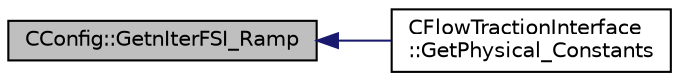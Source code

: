 digraph "CConfig::GetnIterFSI_Ramp"
{
  edge [fontname="Helvetica",fontsize="10",labelfontname="Helvetica",labelfontsize="10"];
  node [fontname="Helvetica",fontsize="10",shape=record];
  rankdir="LR";
  Node8597 [label="CConfig::GetnIterFSI_Ramp",height=0.2,width=0.4,color="black", fillcolor="grey75", style="filled", fontcolor="black"];
  Node8597 -> Node8598 [dir="back",color="midnightblue",fontsize="10",style="solid",fontname="Helvetica"];
  Node8598 [label="CFlowTractionInterface\l::GetPhysical_Constants",height=0.2,width=0.4,color="black", fillcolor="white", style="filled",URL="$class_c_flow_traction_interface.html#aafa127e881db06c11da0b57dd5acca43",tooltip="Retrieve some constants needed for the calculations. "];
}
